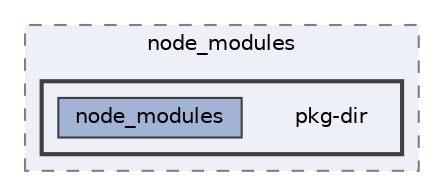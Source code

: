 digraph "pkiclassroomrescheduler/src/main/frontend/node_modules/pkg-dir"
{
 // LATEX_PDF_SIZE
  bgcolor="transparent";
  edge [fontname=Helvetica,fontsize=10,labelfontname=Helvetica,labelfontsize=10];
  node [fontname=Helvetica,fontsize=10,shape=box,height=0.2,width=0.4];
  compound=true
  subgraph clusterdir_72953eda66ccb3a2722c28e1c3e6c23b {
    graph [ bgcolor="#edf0f7", pencolor="grey50", label="node_modules", fontname=Helvetica,fontsize=10 style="filled,dashed", URL="dir_72953eda66ccb3a2722c28e1c3e6c23b.html",tooltip=""]
  subgraph clusterdir_2dbe85180edf5148dbd016c25ca210b9 {
    graph [ bgcolor="#edf0f7", pencolor="grey25", label="", fontname=Helvetica,fontsize=10 style="filled,bold", URL="dir_2dbe85180edf5148dbd016c25ca210b9.html",tooltip=""]
    dir_2dbe85180edf5148dbd016c25ca210b9 [shape=plaintext, label="pkg-dir"];
  dir_67c336c512998b729bd17bbff62dfd7b [label="node_modules", fillcolor="#a2b4d6", color="grey25", style="filled", URL="dir_67c336c512998b729bd17bbff62dfd7b.html",tooltip=""];
  }
  }
}
